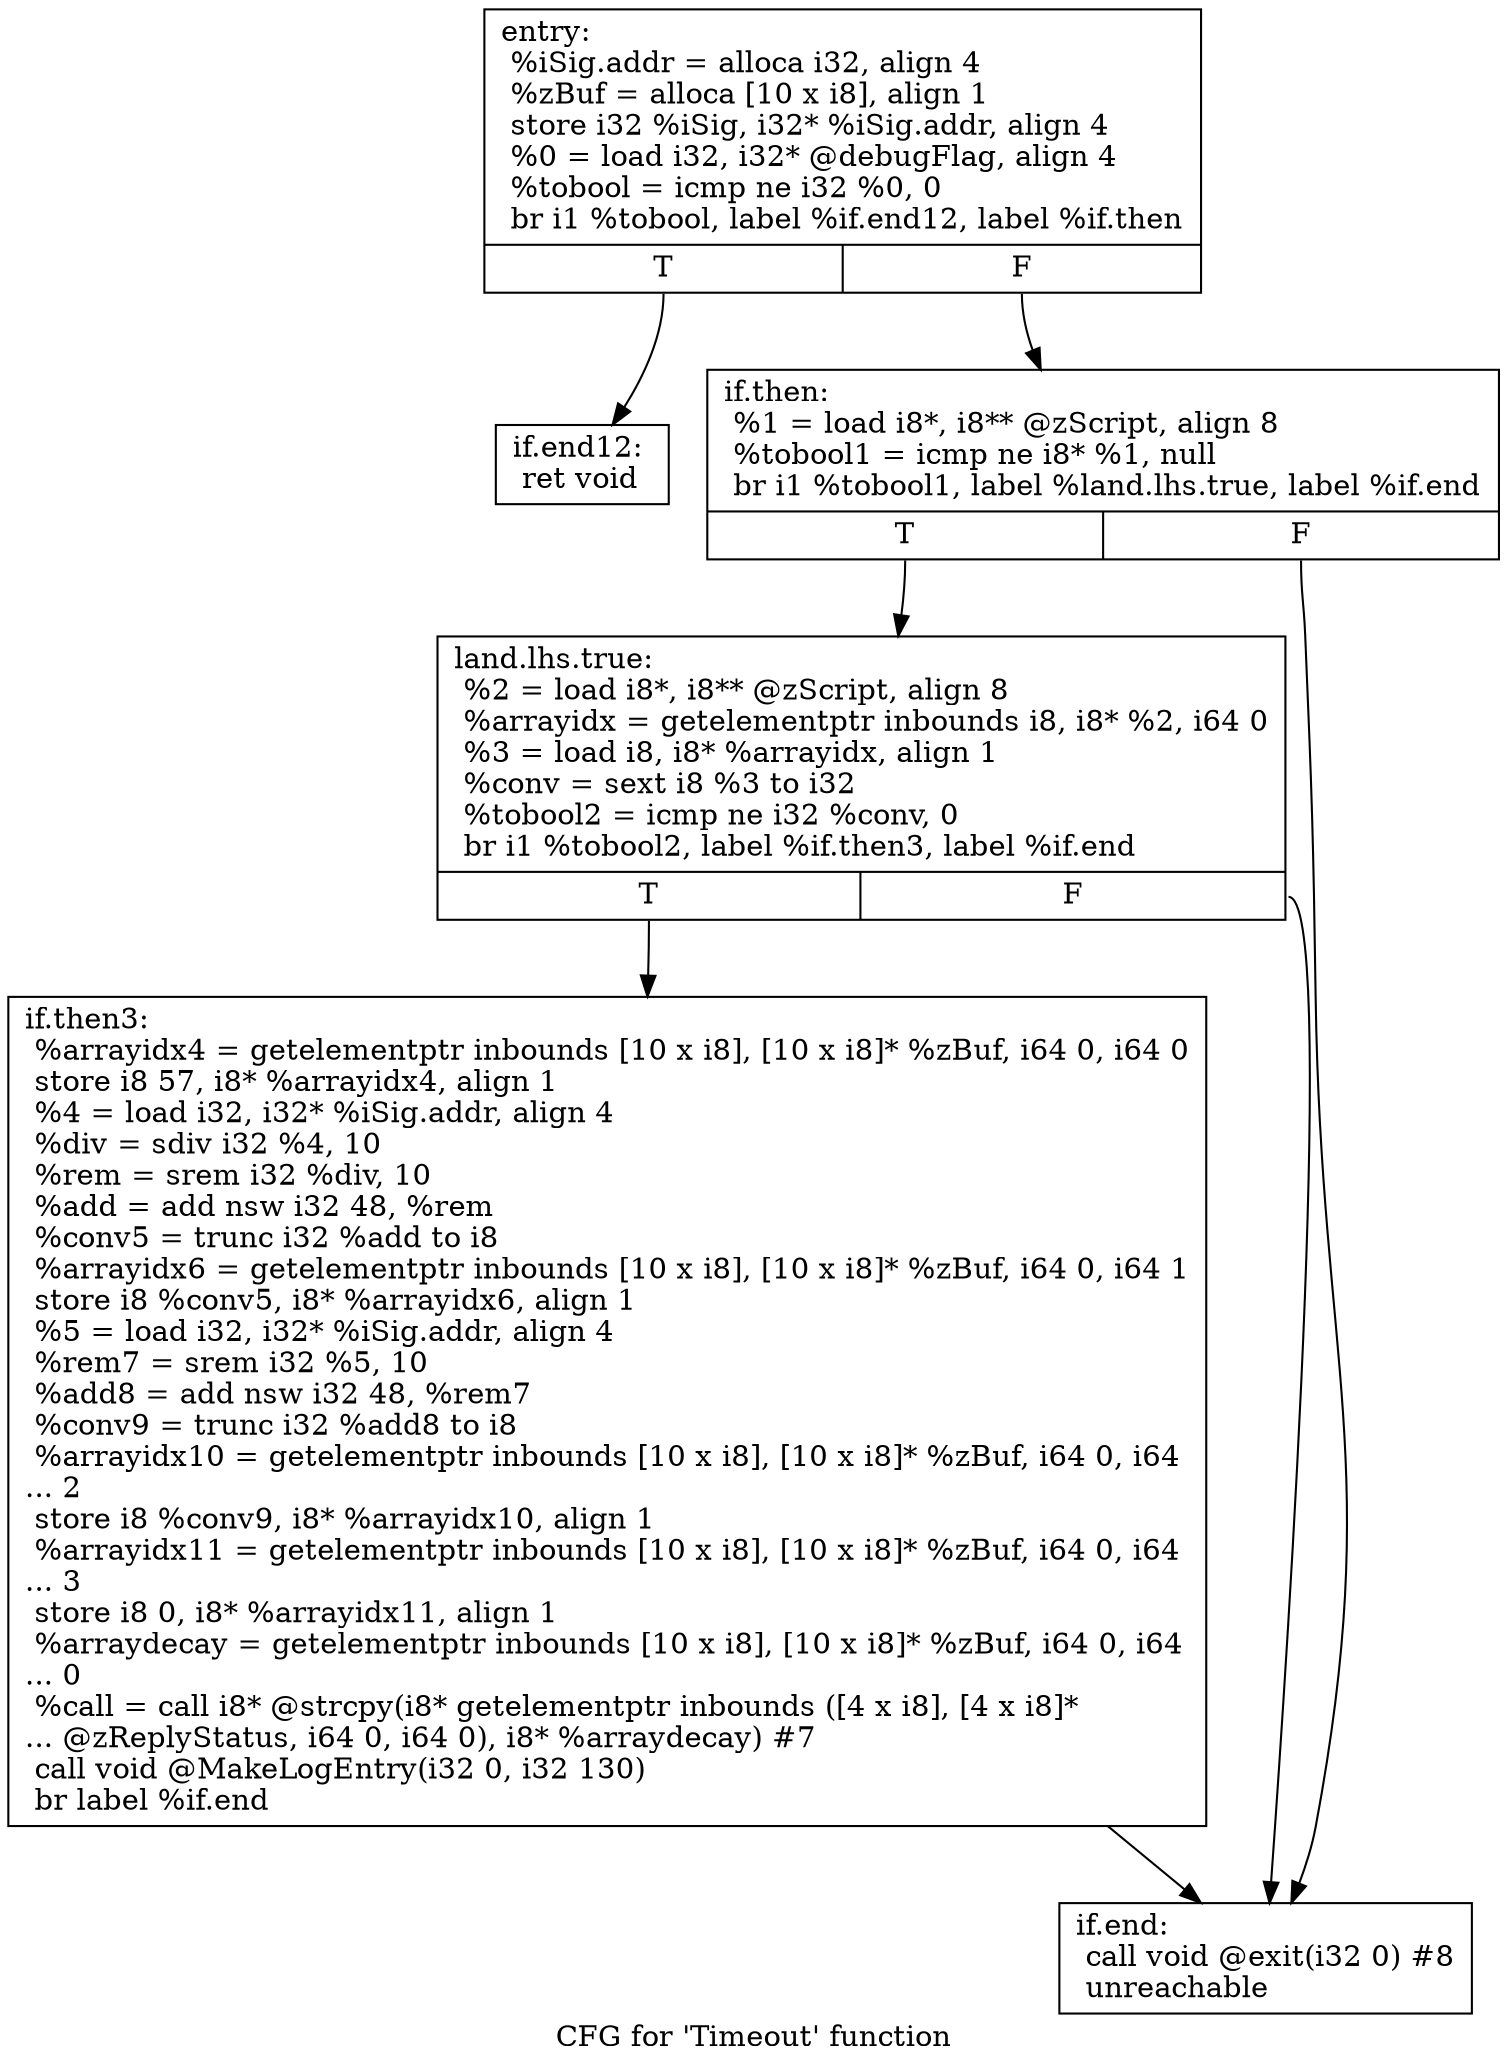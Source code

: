 digraph "CFG for 'Timeout' function" {
	label="CFG for 'Timeout' function";

	Node0xc01f00 [shape=record,label="{entry:\l  %iSig.addr = alloca i32, align 4\l  %zBuf = alloca [10 x i8], align 1\l  store i32 %iSig, i32* %iSig.addr, align 4\l  %0 = load i32, i32* @debugFlag, align 4\l  %tobool = icmp ne i32 %0, 0\l  br i1 %tobool, label %if.end12, label %if.then\l|{<s0>T|<s1>F}}"];
	Node0xc01f00:s0 -> Node0xc02170;
	Node0xc01f00:s1 -> Node0xc02250;
	Node0xc02250 [shape=record,label="{if.then:                                          \l  %1 = load i8*, i8** @zScript, align 8\l  %tobool1 = icmp ne i8* %1, null\l  br i1 %tobool1, label %land.lhs.true, label %if.end\l|{<s0>T|<s1>F}}"];
	Node0xc02250:s0 -> Node0xc02440;
	Node0xc02250:s1 -> Node0xc02520;
	Node0xc02440 [shape=record,label="{land.lhs.true:                                    \l  %2 = load i8*, i8** @zScript, align 8\l  %arrayidx = getelementptr inbounds i8, i8* %2, i64 0\l  %3 = load i8, i8* %arrayidx, align 1\l  %conv = sext i8 %3 to i32\l  %tobool2 = icmp ne i32 %conv, 0\l  br i1 %tobool2, label %if.then3, label %if.end\l|{<s0>T|<s1>F}}"];
	Node0xc02440:s0 -> Node0xc01e00;
	Node0xc02440:s1 -> Node0xc02520;
	Node0xc01e00 [shape=record,label="{if.then3:                                         \l  %arrayidx4 = getelementptr inbounds [10 x i8], [10 x i8]* %zBuf, i64 0, i64 0\l  store i8 57, i8* %arrayidx4, align 1\l  %4 = load i32, i32* %iSig.addr, align 4\l  %div = sdiv i32 %4, 10\l  %rem = srem i32 %div, 10\l  %add = add nsw i32 48, %rem\l  %conv5 = trunc i32 %add to i8\l  %arrayidx6 = getelementptr inbounds [10 x i8], [10 x i8]* %zBuf, i64 0, i64 1\l  store i8 %conv5, i8* %arrayidx6, align 1\l  %5 = load i32, i32* %iSig.addr, align 4\l  %rem7 = srem i32 %5, 10\l  %add8 = add nsw i32 48, %rem7\l  %conv9 = trunc i32 %add8 to i8\l  %arrayidx10 = getelementptr inbounds [10 x i8], [10 x i8]* %zBuf, i64 0, i64\l... 2\l  store i8 %conv9, i8* %arrayidx10, align 1\l  %arrayidx11 = getelementptr inbounds [10 x i8], [10 x i8]* %zBuf, i64 0, i64\l... 3\l  store i8 0, i8* %arrayidx11, align 1\l  %arraydecay = getelementptr inbounds [10 x i8], [10 x i8]* %zBuf, i64 0, i64\l... 0\l  %call = call i8* @strcpy(i8* getelementptr inbounds ([4 x i8], [4 x i8]*\l... @zReplyStatus, i64 0, i64 0), i8* %arraydecay) #7\l  call void @MakeLogEntry(i32 0, i32 130)\l  br label %if.end\l}"];
	Node0xc01e00 -> Node0xc02520;
	Node0xc02520 [shape=record,label="{if.end:                                           \l  call void @exit(i32 0) #8\l  unreachable\l}"];
	Node0xc02170 [shape=record,label="{if.end12:                                         \l  ret void\l}"];
}
